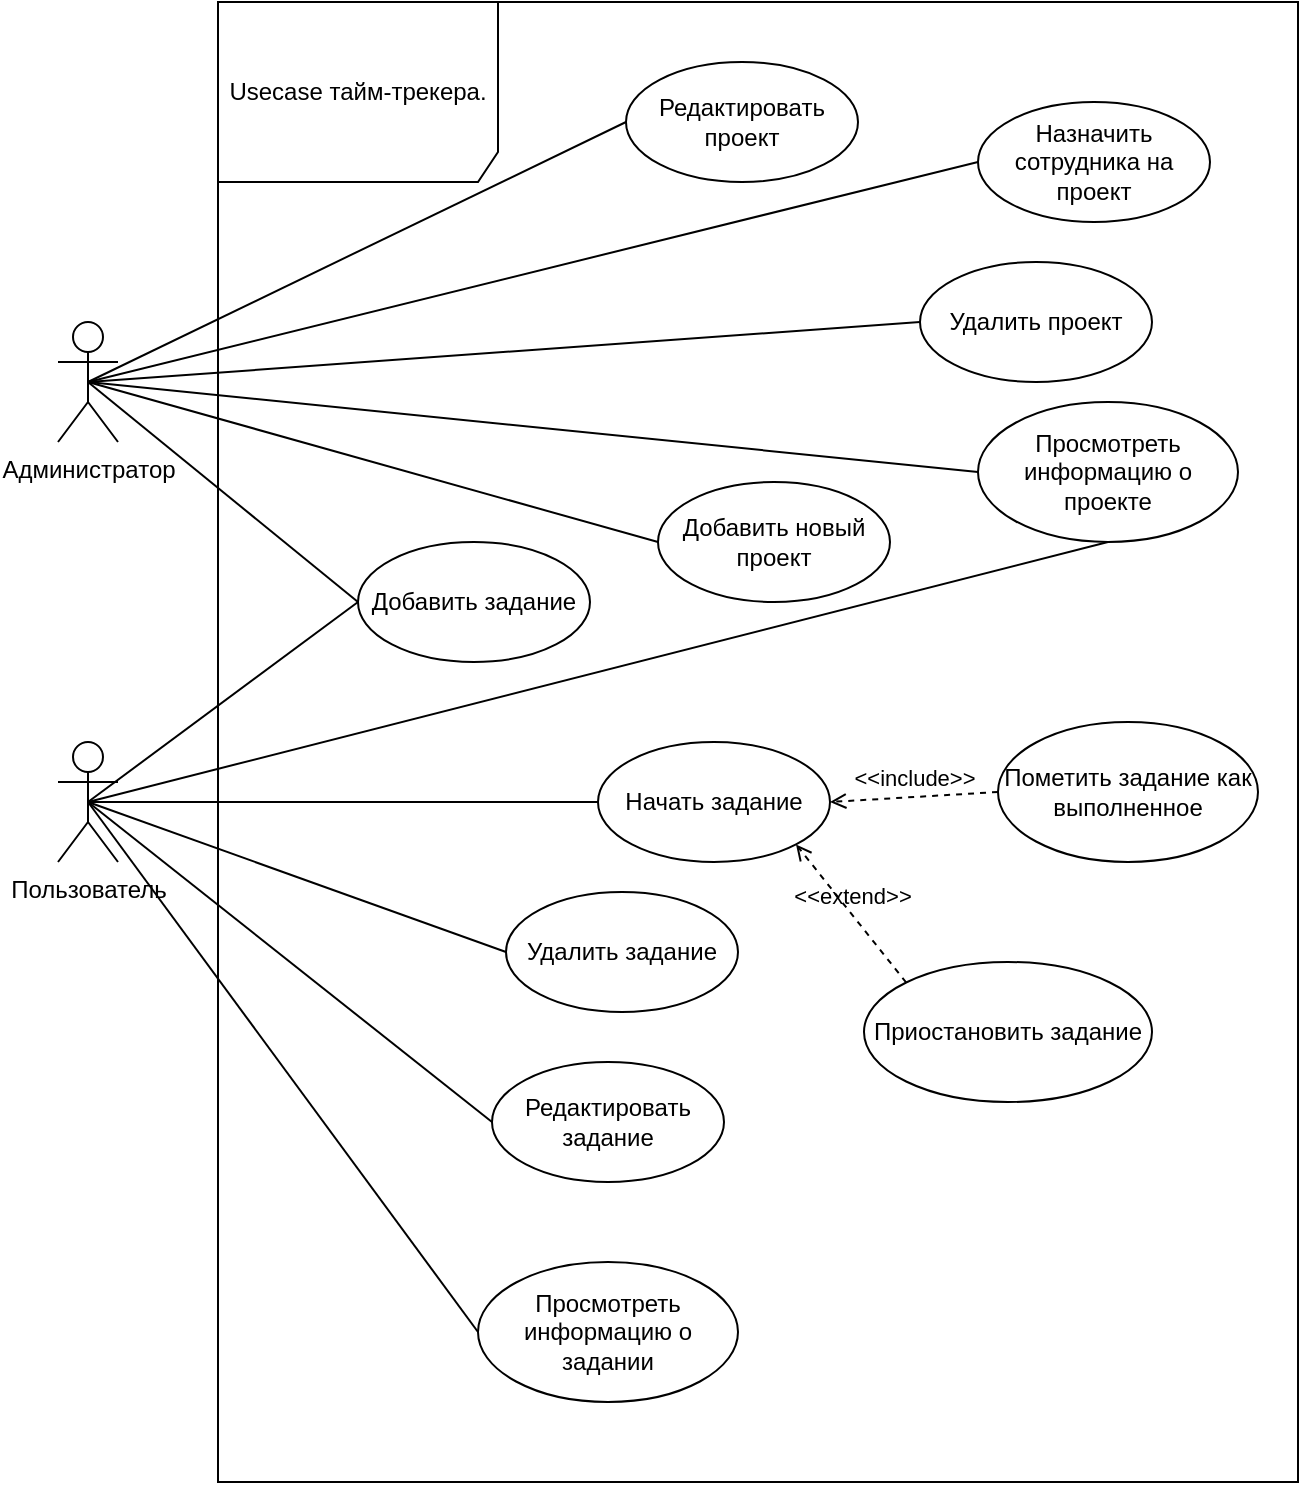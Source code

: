 <mxfile version="24.4.13" type="github">
  <diagram name="Страница — 1" id="n8TSN614gjoDNXFW8jnp">
    <mxGraphModel dx="1430" dy="781" grid="1" gridSize="10" guides="1" tooltips="1" connect="1" arrows="1" fold="1" page="1" pageScale="1" pageWidth="827" pageHeight="1169" math="0" shadow="0">
      <root>
        <mxCell id="0" />
        <mxCell id="1" parent="0" />
        <mxCell id="qrRaa9IktmUIo8uapEVB-1" value="Пользователь" style="shape=umlActor;verticalLabelPosition=bottom;verticalAlign=top;html=1;outlineConnect=0;labelPosition=center;align=center;" vertex="1" parent="1">
          <mxGeometry x="100" y="1190" width="30" height="60" as="geometry" />
        </mxCell>
        <mxCell id="qrRaa9IktmUIo8uapEVB-2" value="Usecase тайм-трекера." style="shape=umlFrame;whiteSpace=wrap;html=1;pointerEvents=0;width=140;height=90;" vertex="1" parent="1">
          <mxGeometry x="180" y="820" width="540" height="740" as="geometry" />
        </mxCell>
        <mxCell id="qrRaa9IktmUIo8uapEVB-3" value="Назначить сотрудника на проект" style="ellipse;whiteSpace=wrap;html=1;" vertex="1" parent="1">
          <mxGeometry x="560" y="870" width="116" height="60" as="geometry" />
        </mxCell>
        <mxCell id="qrRaa9IktmUIo8uapEVB-4" value="Добавить новый проект" style="ellipse;whiteSpace=wrap;html=1;" vertex="1" parent="1">
          <mxGeometry x="400" y="1060" width="116" height="60" as="geometry" />
        </mxCell>
        <mxCell id="qrRaa9IktmUIo8uapEVB-5" value="Редактировать проект" style="ellipse;whiteSpace=wrap;html=1;" vertex="1" parent="1">
          <mxGeometry x="384" y="850" width="116" height="60" as="geometry" />
        </mxCell>
        <mxCell id="qrRaa9IktmUIo8uapEVB-6" value="Администратор" style="shape=umlActor;verticalLabelPosition=bottom;verticalAlign=top;html=1;outlineConnect=0;labelPosition=center;align=center;" vertex="1" parent="1">
          <mxGeometry x="100" y="980" width="30" height="60" as="geometry" />
        </mxCell>
        <mxCell id="qrRaa9IktmUIo8uapEVB-8" value="Добавить задание" style="ellipse;whiteSpace=wrap;html=1;" vertex="1" parent="1">
          <mxGeometry x="250" y="1090" width="116" height="60" as="geometry" />
        </mxCell>
        <mxCell id="qrRaa9IktmUIo8uapEVB-9" value="" style="endArrow=none;html=1;rounded=0;exitX=0.5;exitY=0.5;exitDx=0;exitDy=0;exitPerimeter=0;entryX=0;entryY=0.5;entryDx=0;entryDy=0;" edge="1" parent="1" source="qrRaa9IktmUIo8uapEVB-6" target="qrRaa9IktmUIo8uapEVB-5">
          <mxGeometry width="50" height="50" relative="1" as="geometry">
            <mxPoint x="240" y="990" as="sourcePoint" />
            <mxPoint x="290" y="940" as="targetPoint" />
          </mxGeometry>
        </mxCell>
        <mxCell id="qrRaa9IktmUIo8uapEVB-10" value="" style="endArrow=none;html=1;rounded=0;exitX=0.5;exitY=0.5;exitDx=0;exitDy=0;exitPerimeter=0;entryX=0;entryY=0.5;entryDx=0;entryDy=0;" edge="1" parent="1" source="qrRaa9IktmUIo8uapEVB-6" target="qrRaa9IktmUIo8uapEVB-4">
          <mxGeometry width="50" height="50" relative="1" as="geometry">
            <mxPoint x="125" y="1020" as="sourcePoint" />
            <mxPoint x="308" y="950" as="targetPoint" />
          </mxGeometry>
        </mxCell>
        <mxCell id="qrRaa9IktmUIo8uapEVB-11" value="" style="endArrow=none;html=1;rounded=0;exitX=0.5;exitY=0.5;exitDx=0;exitDy=0;exitPerimeter=0;entryX=0;entryY=0.5;entryDx=0;entryDy=0;" edge="1" parent="1" source="qrRaa9IktmUIo8uapEVB-6" target="qrRaa9IktmUIo8uapEVB-8">
          <mxGeometry width="50" height="50" relative="1" as="geometry">
            <mxPoint x="135" y="1030" as="sourcePoint" />
            <mxPoint x="318" y="960" as="targetPoint" />
          </mxGeometry>
        </mxCell>
        <mxCell id="qrRaa9IktmUIo8uapEVB-12" value="" style="endArrow=none;html=1;rounded=0;exitX=0.5;exitY=0.5;exitDx=0;exitDy=0;exitPerimeter=0;entryX=0;entryY=0.5;entryDx=0;entryDy=0;" edge="1" parent="1" source="qrRaa9IktmUIo8uapEVB-1" target="qrRaa9IktmUIo8uapEVB-8">
          <mxGeometry width="50" height="50" relative="1" as="geometry">
            <mxPoint x="145" y="1040" as="sourcePoint" />
            <mxPoint x="328" y="970" as="targetPoint" />
          </mxGeometry>
        </mxCell>
        <mxCell id="qrRaa9IktmUIo8uapEVB-13" value="Редактировать задание" style="ellipse;whiteSpace=wrap;html=1;" vertex="1" parent="1">
          <mxGeometry x="317" y="1350" width="116" height="60" as="geometry" />
        </mxCell>
        <mxCell id="qrRaa9IktmUIo8uapEVB-14" value="Удалить задание" style="ellipse;whiteSpace=wrap;html=1;" vertex="1" parent="1">
          <mxGeometry x="324" y="1265" width="116" height="60" as="geometry" />
        </mxCell>
        <mxCell id="qrRaa9IktmUIo8uapEVB-15" value="Пометить задание как выполненное" style="ellipse;whiteSpace=wrap;html=1;" vertex="1" parent="1">
          <mxGeometry x="570" y="1180" width="130" height="70" as="geometry" />
        </mxCell>
        <mxCell id="qrRaa9IktmUIo8uapEVB-16" value="Приостановить задание" style="ellipse;whiteSpace=wrap;html=1;" vertex="1" parent="1">
          <mxGeometry x="503" y="1300" width="144" height="70" as="geometry" />
        </mxCell>
        <mxCell id="qrRaa9IktmUIo8uapEVB-18" value="Начать задание" style="ellipse;whiteSpace=wrap;html=1;" vertex="1" parent="1">
          <mxGeometry x="370" y="1190" width="116" height="60" as="geometry" />
        </mxCell>
        <mxCell id="qrRaa9IktmUIo8uapEVB-19" value="Просмотреть информацию о задании" style="ellipse;whiteSpace=wrap;html=1;" vertex="1" parent="1">
          <mxGeometry x="310" y="1450" width="130" height="70" as="geometry" />
        </mxCell>
        <mxCell id="qrRaa9IktmUIo8uapEVB-20" value="" style="endArrow=none;html=1;rounded=0;exitX=0.5;exitY=0.5;exitDx=0;exitDy=0;exitPerimeter=0;entryX=0;entryY=0.5;entryDx=0;entryDy=0;" edge="1" parent="1" source="qrRaa9IktmUIo8uapEVB-1" target="qrRaa9IktmUIo8uapEVB-19">
          <mxGeometry width="50" height="50" relative="1" as="geometry">
            <mxPoint x="231" y="1240" as="sourcePoint" />
            <mxPoint x="406" y="1429" as="targetPoint" />
          </mxGeometry>
        </mxCell>
        <mxCell id="qrRaa9IktmUIo8uapEVB-21" value="" style="endArrow=none;html=1;rounded=0;exitX=0.5;exitY=0.5;exitDx=0;exitDy=0;exitPerimeter=0;entryX=0;entryY=0.5;entryDx=0;entryDy=0;" edge="1" parent="1" source="qrRaa9IktmUIo8uapEVB-1" target="qrRaa9IktmUIo8uapEVB-13">
          <mxGeometry width="50" height="50" relative="1" as="geometry">
            <mxPoint x="212" y="1250.5" as="sourcePoint" />
            <mxPoint x="387" y="1439.5" as="targetPoint" />
          </mxGeometry>
        </mxCell>
        <mxCell id="qrRaa9IktmUIo8uapEVB-22" value="" style="endArrow=none;html=1;rounded=0;exitX=0.5;exitY=0.5;exitDx=0;exitDy=0;exitPerimeter=0;entryX=0;entryY=0.5;entryDx=0;entryDy=0;" edge="1" parent="1" source="qrRaa9IktmUIo8uapEVB-1" target="qrRaa9IktmUIo8uapEVB-18">
          <mxGeometry width="50" height="50" relative="1" as="geometry">
            <mxPoint x="197" y="1210" as="sourcePoint" />
            <mxPoint x="406.0" y="1285" as="targetPoint" />
          </mxGeometry>
        </mxCell>
        <mxCell id="qrRaa9IktmUIo8uapEVB-23" value="Просмотреть информацию о проекте" style="ellipse;whiteSpace=wrap;html=1;" vertex="1" parent="1">
          <mxGeometry x="560" y="1020" width="130" height="70" as="geometry" />
        </mxCell>
        <mxCell id="qrRaa9IktmUIo8uapEVB-24" value="" style="endArrow=none;html=1;rounded=0;exitX=0.5;exitY=0.5;exitDx=0;exitDy=0;exitPerimeter=0;entryX=0;entryY=0.5;entryDx=0;entryDy=0;" edge="1" parent="1" source="qrRaa9IktmUIo8uapEVB-6" target="qrRaa9IktmUIo8uapEVB-23">
          <mxGeometry width="50" height="50" relative="1" as="geometry">
            <mxPoint x="125" y="1020" as="sourcePoint" />
            <mxPoint x="397" y="890" as="targetPoint" />
          </mxGeometry>
        </mxCell>
        <mxCell id="qrRaa9IktmUIo8uapEVB-25" value="&amp;lt;&amp;lt;include&amp;gt;&amp;gt;" style="html=1;verticalAlign=bottom;labelBackgroundColor=none;endArrow=open;endFill=0;dashed=1;rounded=0;exitX=0;exitY=0.5;exitDx=0;exitDy=0;entryX=1;entryY=0.5;entryDx=0;entryDy=0;" edge="1" parent="1" source="qrRaa9IktmUIo8uapEVB-15" target="qrRaa9IktmUIo8uapEVB-18">
          <mxGeometry width="160" relative="1" as="geometry">
            <mxPoint x="730" y="965" as="sourcePoint" />
            <mxPoint x="680" y="830" as="targetPoint" />
          </mxGeometry>
        </mxCell>
        <mxCell id="qrRaa9IktmUIo8uapEVB-26" value="&amp;lt;&amp;lt;extend&amp;gt;&amp;gt;" style="html=1;verticalAlign=bottom;labelBackgroundColor=none;endArrow=open;endFill=0;dashed=1;rounded=0;exitX=0;exitY=0;exitDx=0;exitDy=0;entryX=1;entryY=1;entryDx=0;entryDy=0;" edge="1" parent="1" source="qrRaa9IktmUIo8uapEVB-16" target="qrRaa9IktmUIo8uapEVB-18">
          <mxGeometry width="160" relative="1" as="geometry">
            <mxPoint x="582" y="1265" as="sourcePoint" />
            <mxPoint x="712" y="1200" as="targetPoint" />
          </mxGeometry>
        </mxCell>
        <mxCell id="qrRaa9IktmUIo8uapEVB-27" value="" style="endArrow=none;html=1;rounded=0;exitX=0.5;exitY=0.5;exitDx=0;exitDy=0;exitPerimeter=0;entryX=0;entryY=0.5;entryDx=0;entryDy=0;" edge="1" parent="1" source="qrRaa9IktmUIo8uapEVB-1" target="qrRaa9IktmUIo8uapEVB-14">
          <mxGeometry width="50" height="50" relative="1" as="geometry">
            <mxPoint x="125" y="1230" as="sourcePoint" />
            <mxPoint x="334" y="1305" as="targetPoint" />
          </mxGeometry>
        </mxCell>
        <mxCell id="qrRaa9IktmUIo8uapEVB-28" value="" style="endArrow=none;html=1;rounded=0;exitX=0.5;exitY=0.5;exitDx=0;exitDy=0;exitPerimeter=0;entryX=0;entryY=0.5;entryDx=0;entryDy=0;" edge="1" parent="1" source="qrRaa9IktmUIo8uapEVB-6" target="qrRaa9IktmUIo8uapEVB-3">
          <mxGeometry width="50" height="50" relative="1" as="geometry">
            <mxPoint x="211" y="1005" as="sourcePoint" />
            <mxPoint x="480" y="875" as="targetPoint" />
          </mxGeometry>
        </mxCell>
        <mxCell id="qrRaa9IktmUIo8uapEVB-29" value="Удалить проект" style="ellipse;whiteSpace=wrap;html=1;" vertex="1" parent="1">
          <mxGeometry x="531" y="950" width="116" height="60" as="geometry" />
        </mxCell>
        <mxCell id="qrRaa9IktmUIo8uapEVB-31" value="" style="endArrow=none;html=1;rounded=0;exitX=0.5;exitY=0.5;exitDx=0;exitDy=0;exitPerimeter=0;entryX=0;entryY=0.5;entryDx=0;entryDy=0;" edge="1" parent="1" source="qrRaa9IktmUIo8uapEVB-6" target="qrRaa9IktmUIo8uapEVB-29">
          <mxGeometry width="50" height="50" relative="1" as="geometry">
            <mxPoint x="230" y="1035" as="sourcePoint" />
            <mxPoint x="595" y="1000" as="targetPoint" />
          </mxGeometry>
        </mxCell>
        <mxCell id="qrRaa9IktmUIo8uapEVB-33" value="" style="endArrow=none;html=1;rounded=0;exitX=0.5;exitY=0.5;exitDx=0;exitDy=0;exitPerimeter=0;entryX=0.5;entryY=1;entryDx=0;entryDy=0;" edge="1" parent="1" source="qrRaa9IktmUIo8uapEVB-1" target="qrRaa9IktmUIo8uapEVB-23">
          <mxGeometry width="50" height="50" relative="1" as="geometry">
            <mxPoint x="486" y="1190" as="sourcePoint" />
            <mxPoint x="621" y="1090" as="targetPoint" />
          </mxGeometry>
        </mxCell>
      </root>
    </mxGraphModel>
  </diagram>
</mxfile>
